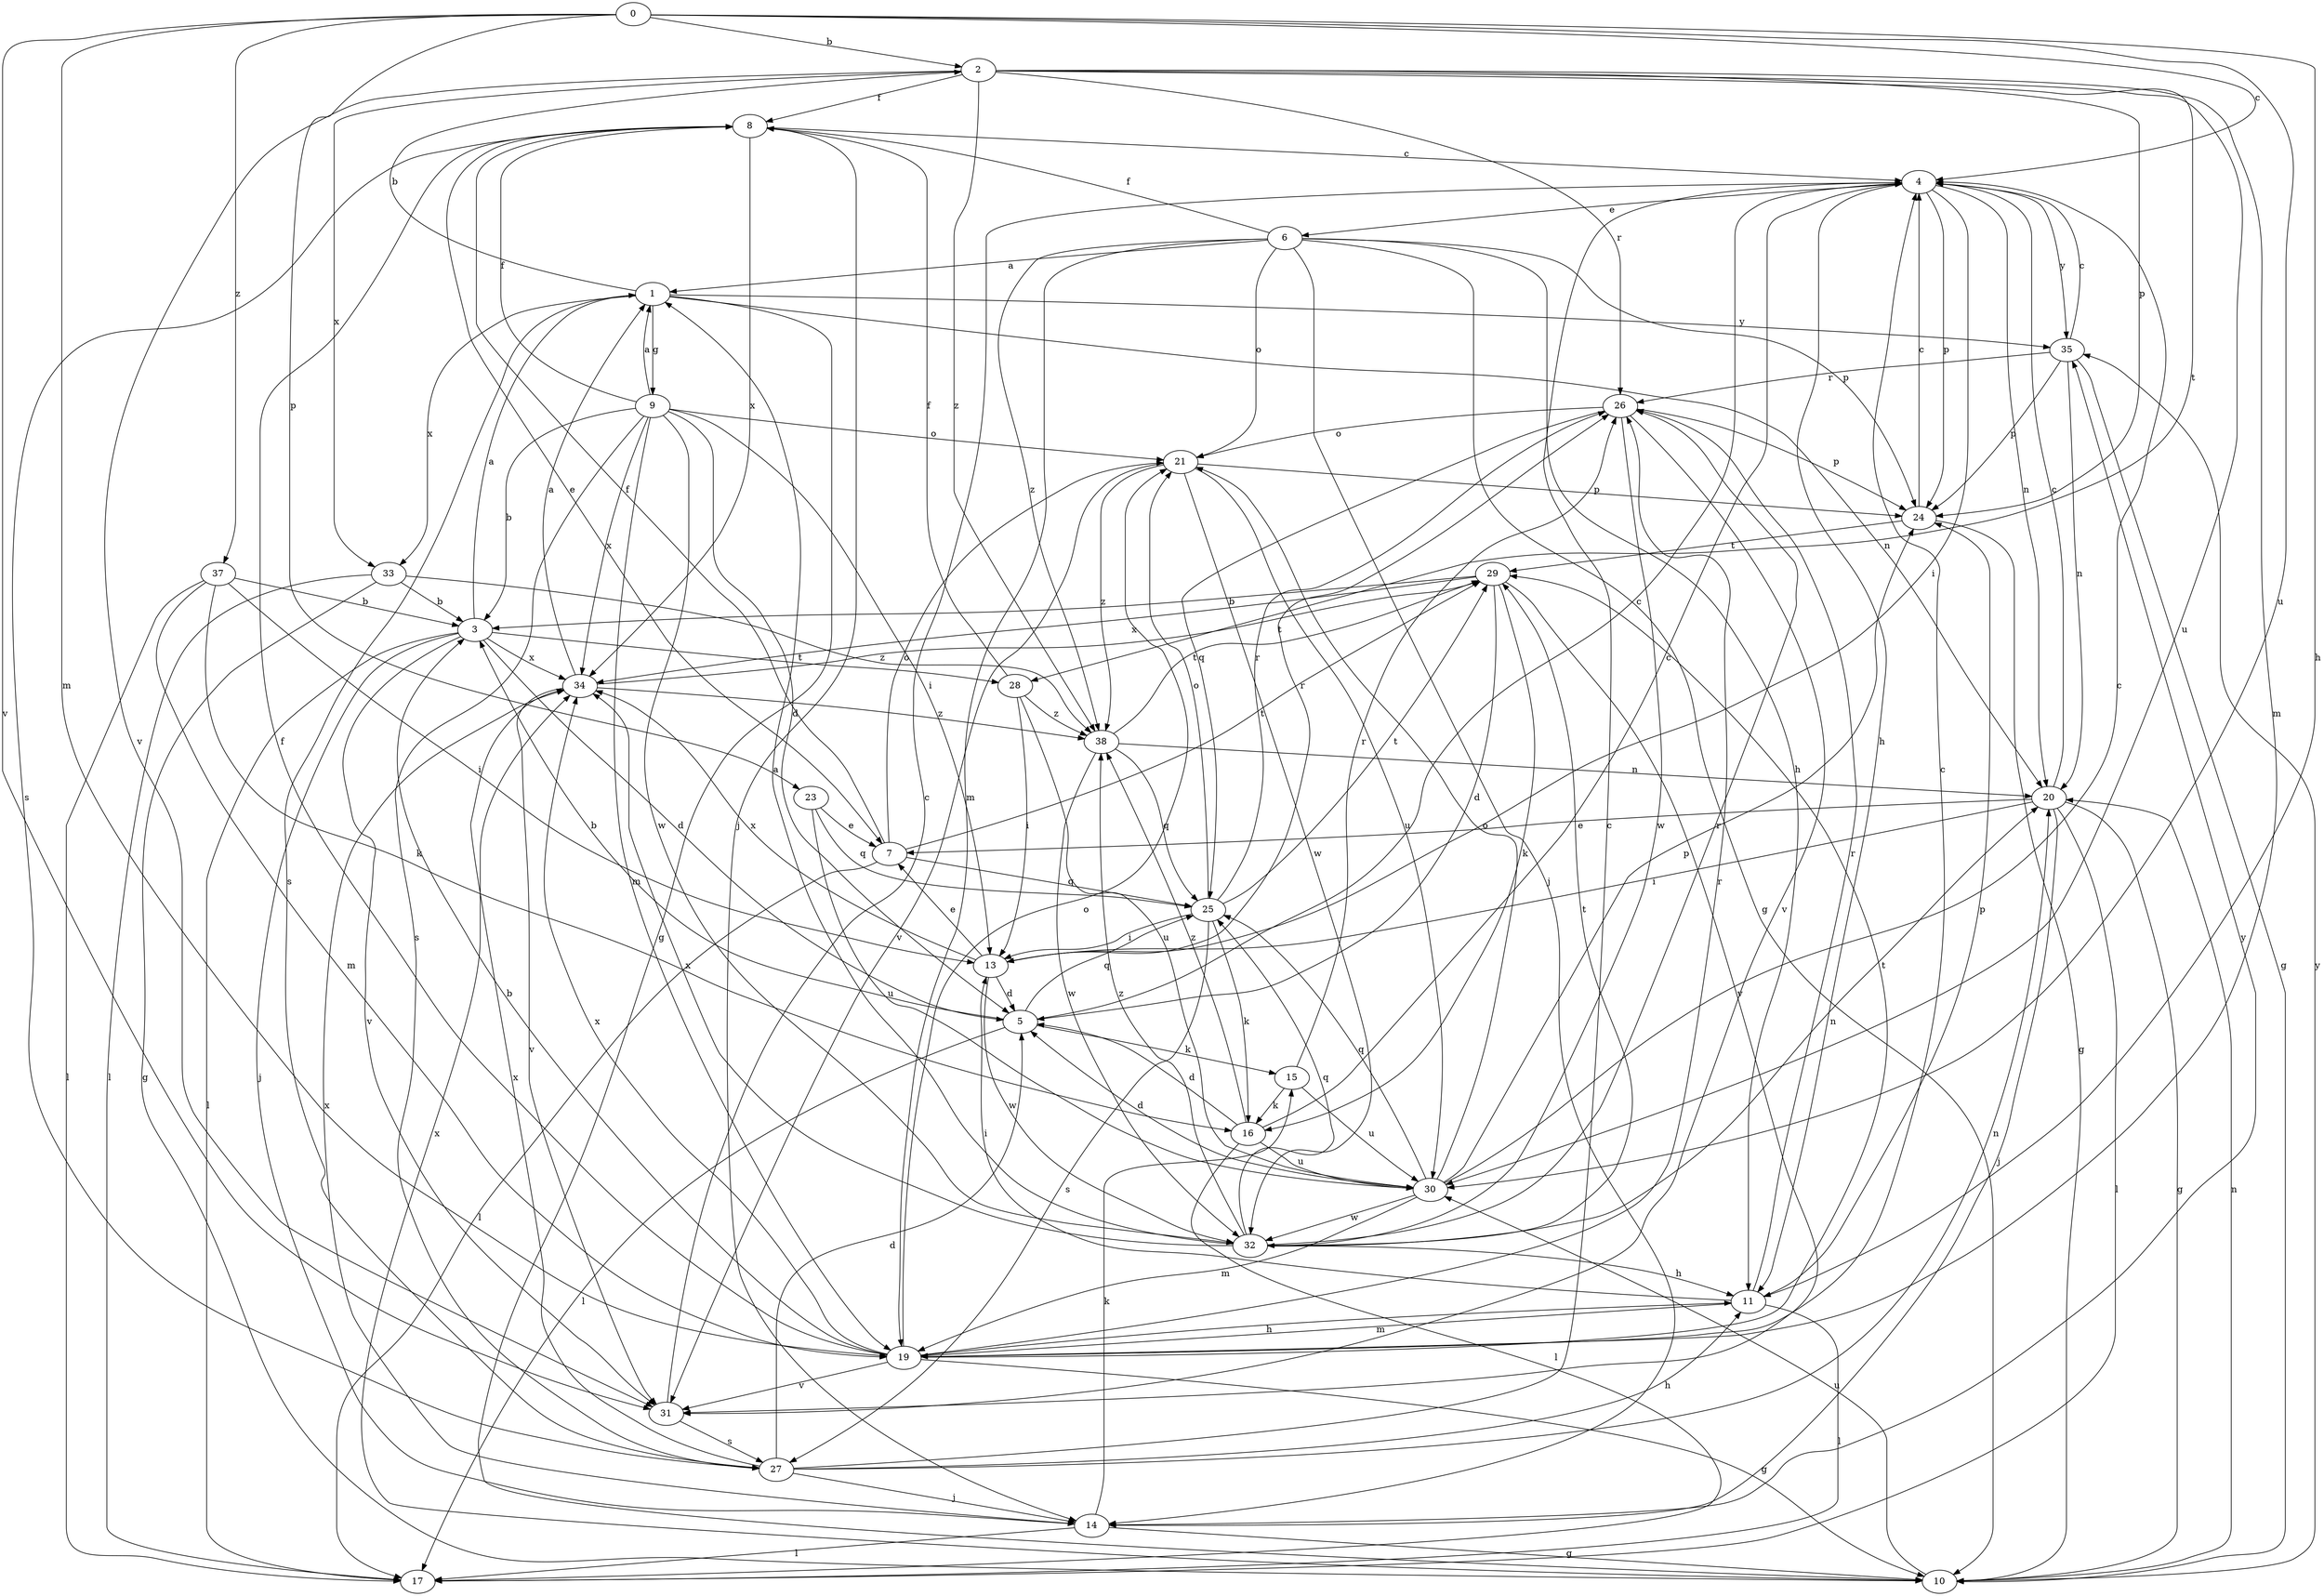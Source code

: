 strict digraph  {
0;
1;
2;
3;
4;
5;
6;
7;
8;
9;
10;
11;
13;
14;
15;
16;
17;
19;
20;
21;
23;
24;
25;
26;
27;
28;
29;
30;
31;
32;
33;
34;
35;
37;
38;
0 -> 2  [label=b];
0 -> 4  [label=c];
0 -> 11  [label=h];
0 -> 19  [label=m];
0 -> 23  [label=p];
0 -> 30  [label=u];
0 -> 31  [label=v];
0 -> 37  [label=z];
1 -> 2  [label=b];
1 -> 9  [label=g];
1 -> 10  [label=g];
1 -> 20  [label=n];
1 -> 27  [label=s];
1 -> 33  [label=x];
1 -> 35  [label=y];
2 -> 8  [label=f];
2 -> 19  [label=m];
2 -> 24  [label=p];
2 -> 26  [label=r];
2 -> 28  [label=t];
2 -> 30  [label=u];
2 -> 31  [label=v];
2 -> 33  [label=x];
2 -> 38  [label=z];
3 -> 1  [label=a];
3 -> 5  [label=d];
3 -> 14  [label=j];
3 -> 17  [label=l];
3 -> 28  [label=t];
3 -> 31  [label=v];
3 -> 34  [label=x];
4 -> 6  [label=e];
4 -> 11  [label=h];
4 -> 13  [label=i];
4 -> 20  [label=n];
4 -> 24  [label=p];
4 -> 35  [label=y];
5 -> 3  [label=b];
5 -> 4  [label=c];
5 -> 15  [label=k];
5 -> 17  [label=l];
5 -> 25  [label=q];
6 -> 1  [label=a];
6 -> 8  [label=f];
6 -> 10  [label=g];
6 -> 11  [label=h];
6 -> 14  [label=j];
6 -> 19  [label=m];
6 -> 21  [label=o];
6 -> 24  [label=p];
6 -> 38  [label=z];
7 -> 8  [label=f];
7 -> 17  [label=l];
7 -> 21  [label=o];
7 -> 25  [label=q];
7 -> 29  [label=t];
8 -> 4  [label=c];
8 -> 7  [label=e];
8 -> 14  [label=j];
8 -> 27  [label=s];
8 -> 34  [label=x];
9 -> 1  [label=a];
9 -> 3  [label=b];
9 -> 5  [label=d];
9 -> 8  [label=f];
9 -> 13  [label=i];
9 -> 19  [label=m];
9 -> 21  [label=o];
9 -> 27  [label=s];
9 -> 32  [label=w];
9 -> 34  [label=x];
10 -> 20  [label=n];
10 -> 30  [label=u];
10 -> 34  [label=x];
10 -> 35  [label=y];
11 -> 13  [label=i];
11 -> 17  [label=l];
11 -> 19  [label=m];
11 -> 24  [label=p];
11 -> 26  [label=r];
13 -> 5  [label=d];
13 -> 7  [label=e];
13 -> 26  [label=r];
13 -> 32  [label=w];
13 -> 34  [label=x];
14 -> 10  [label=g];
14 -> 15  [label=k];
14 -> 17  [label=l];
14 -> 34  [label=x];
14 -> 35  [label=y];
15 -> 16  [label=k];
15 -> 26  [label=r];
15 -> 30  [label=u];
16 -> 4  [label=c];
16 -> 5  [label=d];
16 -> 17  [label=l];
16 -> 30  [label=u];
16 -> 38  [label=z];
19 -> 3  [label=b];
19 -> 4  [label=c];
19 -> 8  [label=f];
19 -> 10  [label=g];
19 -> 11  [label=h];
19 -> 21  [label=o];
19 -> 26  [label=r];
19 -> 29  [label=t];
19 -> 31  [label=v];
19 -> 34  [label=x];
20 -> 4  [label=c];
20 -> 7  [label=e];
20 -> 10  [label=g];
20 -> 13  [label=i];
20 -> 14  [label=j];
20 -> 17  [label=l];
21 -> 24  [label=p];
21 -> 30  [label=u];
21 -> 31  [label=v];
21 -> 32  [label=w];
21 -> 38  [label=z];
23 -> 7  [label=e];
23 -> 25  [label=q];
23 -> 30  [label=u];
24 -> 4  [label=c];
24 -> 10  [label=g];
24 -> 29  [label=t];
25 -> 13  [label=i];
25 -> 16  [label=k];
25 -> 21  [label=o];
25 -> 26  [label=r];
25 -> 27  [label=s];
25 -> 29  [label=t];
26 -> 21  [label=o];
26 -> 24  [label=p];
26 -> 25  [label=q];
26 -> 31  [label=v];
26 -> 32  [label=w];
27 -> 4  [label=c];
27 -> 5  [label=d];
27 -> 11  [label=h];
27 -> 14  [label=j];
27 -> 20  [label=n];
27 -> 34  [label=x];
28 -> 8  [label=f];
28 -> 13  [label=i];
28 -> 30  [label=u];
28 -> 38  [label=z];
29 -> 3  [label=b];
29 -> 5  [label=d];
29 -> 16  [label=k];
29 -> 31  [label=v];
29 -> 34  [label=x];
30 -> 4  [label=c];
30 -> 5  [label=d];
30 -> 19  [label=m];
30 -> 21  [label=o];
30 -> 24  [label=p];
30 -> 25  [label=q];
30 -> 32  [label=w];
31 -> 4  [label=c];
31 -> 27  [label=s];
32 -> 1  [label=a];
32 -> 11  [label=h];
32 -> 20  [label=n];
32 -> 25  [label=q];
32 -> 26  [label=r];
32 -> 29  [label=t];
32 -> 34  [label=x];
32 -> 38  [label=z];
33 -> 3  [label=b];
33 -> 10  [label=g];
33 -> 17  [label=l];
33 -> 38  [label=z];
34 -> 1  [label=a];
34 -> 29  [label=t];
34 -> 31  [label=v];
34 -> 38  [label=z];
35 -> 4  [label=c];
35 -> 10  [label=g];
35 -> 20  [label=n];
35 -> 24  [label=p];
35 -> 26  [label=r];
37 -> 3  [label=b];
37 -> 13  [label=i];
37 -> 16  [label=k];
37 -> 17  [label=l];
37 -> 19  [label=m];
38 -> 20  [label=n];
38 -> 25  [label=q];
38 -> 29  [label=t];
38 -> 32  [label=w];
}
